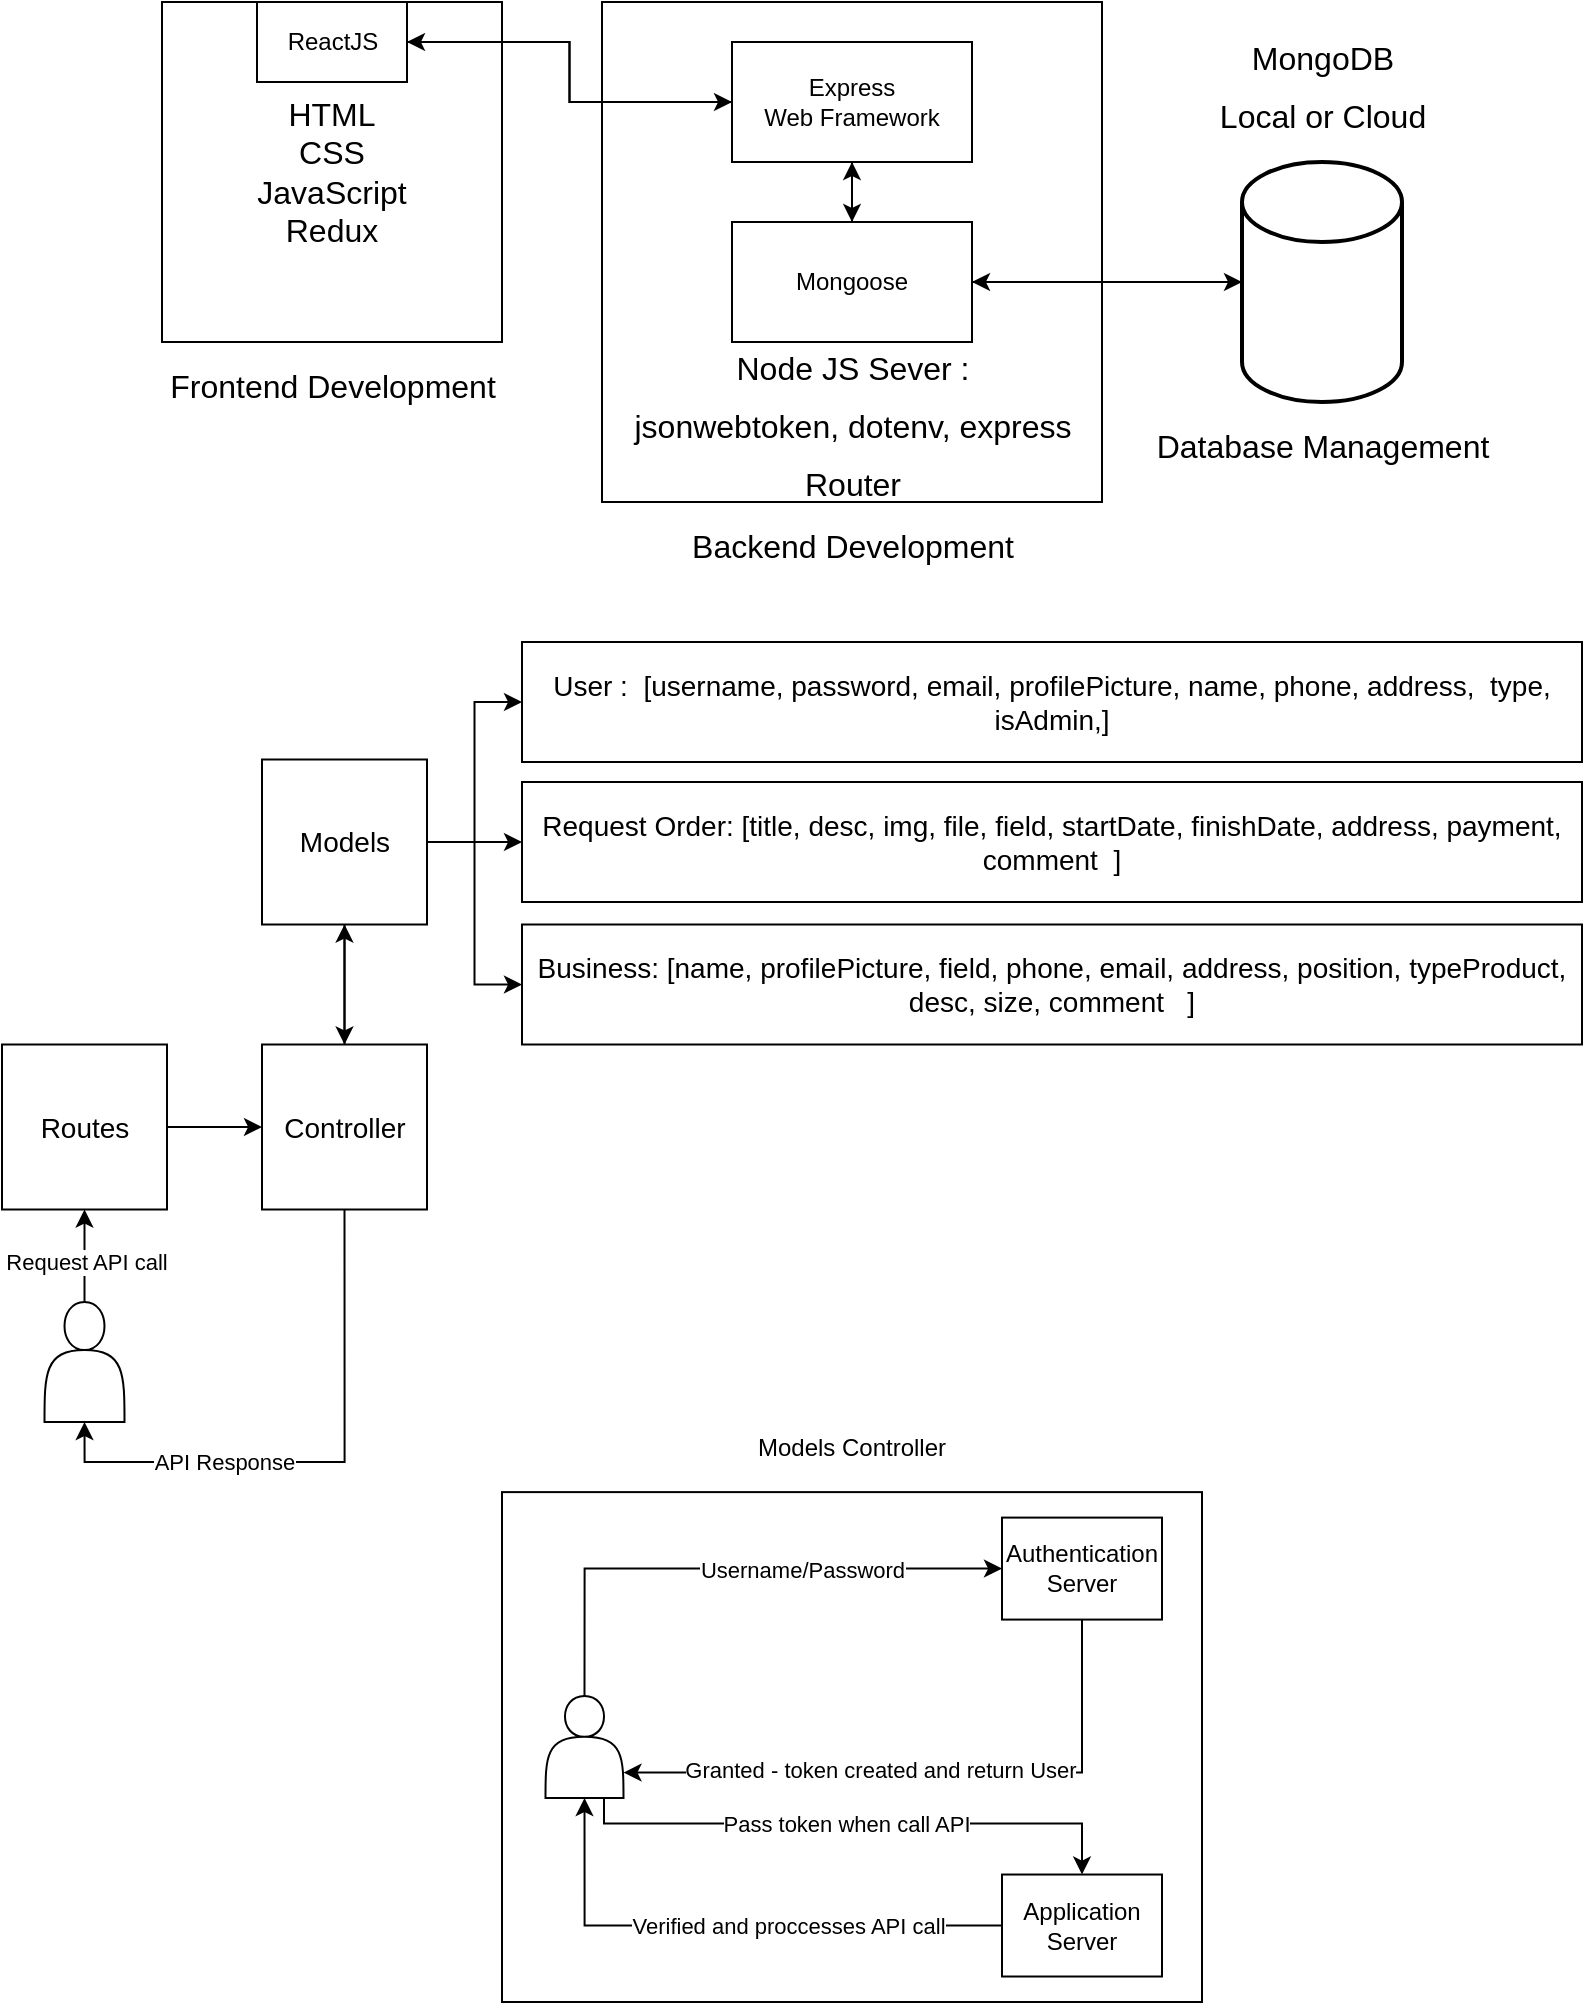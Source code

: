 <mxfile version="14.9.5" type="device"><diagram id="j7Zt99vo4Tu7sYD7BlIH" name="Page-1"><mxGraphModel dx="1106" dy="703" grid="1" gridSize="10" guides="1" tooltips="1" connect="1" arrows="1" fold="1" page="1" pageScale="1" pageWidth="850" pageHeight="1100" math="0" shadow="0"><root><mxCell id="0"/><mxCell id="1" parent="0"/><mxCell id="ttstM85XV7u5yNadiy-x-38" value="" style="group" parent="1" vertex="1" connectable="0"><mxGeometry x="280" y="740" width="350" height="290" as="geometry"/></mxCell><mxCell id="ttstM85XV7u5yNadiy-x-24" value="Models Controller" style="text;html=1;strokeColor=none;fillColor=none;align=center;verticalAlign=middle;whiteSpace=wrap;rounded=0;" parent="ttstM85XV7u5yNadiy-x-38" vertex="1"><mxGeometry x="100" width="150" height="25.49" as="geometry"/></mxCell><mxCell id="ttstM85XV7u5yNadiy-x-36" value="``" style="group" parent="ttstM85XV7u5yNadiy-x-38" vertex="1" connectable="0"><mxGeometry y="35.055" width="350" height="254.945" as="geometry"/></mxCell><mxCell id="ttstM85XV7u5yNadiy-x-16" value="" style="rounded=0;whiteSpace=wrap;html=1;align=left;" parent="ttstM85XV7u5yNadiy-x-36" vertex="1"><mxGeometry width="350" height="254.945" as="geometry"/></mxCell><mxCell id="ttstM85XV7u5yNadiy-x-20" value="" style="shape=actor;whiteSpace=wrap;html=1;align=left;" parent="ttstM85XV7u5yNadiy-x-36" vertex="1"><mxGeometry x="21.75" y="101.978" width="39" height="50.989" as="geometry"/></mxCell><mxCell id="ttstM85XV7u5yNadiy-x-29" style="edgeStyle=orthogonalEdgeStyle;rounded=0;orthogonalLoop=1;jettySize=auto;html=1;exitX=0.5;exitY=1;exitDx=0;exitDy=0;entryX=1;entryY=0.75;entryDx=0;entryDy=0;" parent="ttstM85XV7u5yNadiy-x-36" source="ttstM85XV7u5yNadiy-x-23" target="ttstM85XV7u5yNadiy-x-20" edge="1"><mxGeometry relative="1" as="geometry"/></mxCell><mxCell id="ttstM85XV7u5yNadiy-x-30" value="Granted - token created and return User" style="edgeLabel;html=1;align=center;verticalAlign=middle;resizable=0;points=[];" parent="ttstM85XV7u5yNadiy-x-29" vertex="1" connectable="0"><mxGeometry x="0.035" y="-2" relative="1" as="geometry"><mxPoint x="-20" as="offset"/></mxGeometry></mxCell><mxCell id="ttstM85XV7u5yNadiy-x-23" value="Authentication Server" style="rounded=0;whiteSpace=wrap;html=1;align=center;" parent="ttstM85XV7u5yNadiy-x-36" vertex="1"><mxGeometry x="250" y="12.747" width="80" height="50.989" as="geometry"/></mxCell><mxCell id="ttstM85XV7u5yNadiy-x-25" style="edgeStyle=orthogonalEdgeStyle;rounded=0;orthogonalLoop=1;jettySize=auto;html=1;exitX=0.5;exitY=0;exitDx=0;exitDy=0;entryX=0;entryY=0.5;entryDx=0;entryDy=0;" parent="ttstM85XV7u5yNadiy-x-36" source="ttstM85XV7u5yNadiy-x-20" target="ttstM85XV7u5yNadiy-x-23" edge="1"><mxGeometry relative="1" as="geometry"><Array as="points"><mxPoint x="41" y="38.242"/></Array></mxGeometry></mxCell><mxCell id="ttstM85XV7u5yNadiy-x-26" value="Username/Password" style="edgeLabel;html=1;align=center;verticalAlign=middle;resizable=0;points=[];" parent="ttstM85XV7u5yNadiy-x-25" vertex="1" connectable="0"><mxGeometry x="0.085" y="-2" relative="1" as="geometry"><mxPoint x="24" y="-2" as="offset"/></mxGeometry></mxCell><mxCell id="ttstM85XV7u5yNadiy-x-34" style="edgeStyle=orthogonalEdgeStyle;rounded=0;orthogonalLoop=1;jettySize=auto;html=1;exitX=0;exitY=0.5;exitDx=0;exitDy=0;entryX=0.5;entryY=1;entryDx=0;entryDy=0;" parent="ttstM85XV7u5yNadiy-x-36" source="ttstM85XV7u5yNadiy-x-27" target="ttstM85XV7u5yNadiy-x-20" edge="1"><mxGeometry relative="1" as="geometry"/></mxCell><mxCell id="ttstM85XV7u5yNadiy-x-35" value="Verified and proccesses API call" style="edgeLabel;html=1;align=center;verticalAlign=middle;resizable=0;points=[];" parent="ttstM85XV7u5yNadiy-x-34" vertex="1" connectable="0"><mxGeometry x="0.067" y="-1" relative="1" as="geometry"><mxPoint x="38" y="1" as="offset"/></mxGeometry></mxCell><mxCell id="ttstM85XV7u5yNadiy-x-27" value="Application Server" style="rounded=0;whiteSpace=wrap;html=1;align=center;" parent="ttstM85XV7u5yNadiy-x-36" vertex="1"><mxGeometry x="250" y="191.209" width="80" height="50.989" as="geometry"/></mxCell><mxCell id="ttstM85XV7u5yNadiy-x-32" style="edgeStyle=orthogonalEdgeStyle;rounded=0;orthogonalLoop=1;jettySize=auto;html=1;exitX=0.75;exitY=1;exitDx=0;exitDy=0;entryX=0.5;entryY=0;entryDx=0;entryDy=0;" parent="ttstM85XV7u5yNadiy-x-36" source="ttstM85XV7u5yNadiy-x-20" target="ttstM85XV7u5yNadiy-x-27" edge="1"><mxGeometry relative="1" as="geometry"><Array as="points"><mxPoint x="51" y="165.714"/><mxPoint x="290" y="165.714"/></Array></mxGeometry></mxCell><mxCell id="ttstM85XV7u5yNadiy-x-33" value="Pass token when call API" style="edgeLabel;html=1;align=center;verticalAlign=middle;resizable=0;points=[];" parent="ttstM85XV7u5yNadiy-x-32" vertex="1" connectable="0"><mxGeometry x="-0.039" relative="1" as="geometry"><mxPoint as="offset"/></mxGeometry></mxCell><mxCell id="ttstM85XV7u5yNadiy-x-59" value="" style="group" parent="1" vertex="1" connectable="0"><mxGeometry x="640" y="50" width="100" height="220" as="geometry"/></mxCell><mxCell id="GseFksv1ZTWdsIWp7j7p-25" value="" style="strokeWidth=2;html=1;shape=mxgraph.flowchart.database;whiteSpace=wrap;" parent="ttstM85XV7u5yNadiy-x-59" vertex="1"><mxGeometry x="10" y="60" width="80" height="120" as="geometry"/></mxCell><mxCell id="GseFksv1ZTWdsIWp7j7p-26" value="&lt;font style=&quot;font-size: 16px ; font-weight: normal&quot;&gt;MongoDB&lt;br&gt;Local or Cloud&lt;br&gt;&lt;/font&gt;" style="text;strokeColor=none;fillColor=none;html=1;fontSize=24;fontStyle=1;verticalAlign=middle;align=center;" parent="ttstM85XV7u5yNadiy-x-59" vertex="1"><mxGeometry width="100" height="40" as="geometry"/></mxCell><mxCell id="GseFksv1ZTWdsIWp7j7p-28" value="&lt;font style=&quot;font-size: 16px ; font-weight: normal&quot;&gt;Database Management&lt;br&gt;&lt;/font&gt;" style="text;strokeColor=none;fillColor=none;html=1;fontSize=24;fontStyle=1;verticalAlign=middle;align=center;" parent="ttstM85XV7u5yNadiy-x-59" vertex="1"><mxGeometry y="180" width="100" height="40" as="geometry"/></mxCell><mxCell id="ttstM85XV7u5yNadiy-x-63" value="" style="group" parent="1" vertex="1" connectable="0"><mxGeometry x="110" y="30" width="170" height="210" as="geometry"/></mxCell><mxCell id="GseFksv1ZTWdsIWp7j7p-21" value="&lt;span style=&quot;font-size: 16px ; font-weight: 400&quot;&gt;Frontend Development&lt;/span&gt;" style="text;strokeColor=none;fillColor=none;html=1;fontSize=24;fontStyle=1;verticalAlign=middle;align=center;" parent="ttstM85XV7u5yNadiy-x-63" vertex="1"><mxGeometry x="35" y="170" width="100" height="40" as="geometry"/></mxCell><mxCell id="ttstM85XV7u5yNadiy-x-54" value="" style="group" parent="ttstM85XV7u5yNadiy-x-63" vertex="1" connectable="0"><mxGeometry width="170" height="170" as="geometry"/></mxCell><mxCell id="GseFksv1ZTWdsIWp7j7p-15" value="&lt;span style=&quot;font-size: 16px&quot;&gt;HTML&lt;/span&gt;&lt;br style=&quot;font-size: 16px&quot;&gt;&lt;span style=&quot;font-size: 16px&quot;&gt;CSS&lt;/span&gt;&lt;br style=&quot;font-size: 16px&quot;&gt;&lt;span style=&quot;font-size: 16px&quot;&gt;JavaScript&lt;/span&gt;&lt;br style=&quot;font-size: 16px&quot;&gt;&lt;span style=&quot;font-size: 16px&quot;&gt;Redux&lt;/span&gt;" style="whiteSpace=wrap;html=1;aspect=fixed;" parent="ttstM85XV7u5yNadiy-x-54" vertex="1"><mxGeometry width="170" height="170" as="geometry"/></mxCell><mxCell id="GseFksv1ZTWdsIWp7j7p-16" value="ReactJS" style="rounded=0;whiteSpace=wrap;html=1;" parent="ttstM85XV7u5yNadiy-x-54" vertex="1"><mxGeometry x="47.5" width="75" height="40" as="geometry"/></mxCell><mxCell id="GseFksv1ZTWdsIWp7j7p-18" style="edgeStyle=orthogonalEdgeStyle;rounded=0;orthogonalLoop=1;jettySize=auto;html=1;exitX=0.5;exitY=1;exitDx=0;exitDy=0;" parent="ttstM85XV7u5yNadiy-x-54" source="GseFksv1ZTWdsIWp7j7p-15" target="GseFksv1ZTWdsIWp7j7p-15" edge="1"><mxGeometry relative="1" as="geometry"/></mxCell><mxCell id="ttstM85XV7u5yNadiy-x-65" value="" style="group" parent="1" vertex="1" connectable="0"><mxGeometry x="330" y="30" width="250" height="290" as="geometry"/></mxCell><mxCell id="GseFksv1ZTWdsIWp7j7p-7" value="&lt;span style=&quot;font-size: 16px ; font-weight: 400&quot;&gt;Backend Development&lt;/span&gt;" style="text;strokeColor=none;fillColor=none;html=1;fontSize=24;fontStyle=1;verticalAlign=middle;align=center;" parent="ttstM85XV7u5yNadiy-x-65" vertex="1"><mxGeometry x="75" y="250" width="100" height="40" as="geometry"/></mxCell><mxCell id="ttstM85XV7u5yNadiy-x-56" value="" style="group" parent="ttstM85XV7u5yNadiy-x-65" vertex="1" connectable="0"><mxGeometry width="250" height="250" as="geometry"/></mxCell><mxCell id="GseFksv1ZTWdsIWp7j7p-1" value="" style="whiteSpace=wrap;html=1;aspect=fixed;" parent="ttstM85XV7u5yNadiy-x-56" vertex="1"><mxGeometry width="250" height="250" as="geometry"/></mxCell><mxCell id="ttstM85XV7u5yNadiy-x-70" style="edgeStyle=orthogonalEdgeStyle;rounded=0;orthogonalLoop=1;jettySize=auto;html=1;exitX=0.5;exitY=1;exitDx=0;exitDy=0;entryX=0.5;entryY=0;entryDx=0;entryDy=0;" parent="ttstM85XV7u5yNadiy-x-56" source="GseFksv1ZTWdsIWp7j7p-2" target="GseFksv1ZTWdsIWp7j7p-3" edge="1"><mxGeometry relative="1" as="geometry"/></mxCell><mxCell id="GseFksv1ZTWdsIWp7j7p-2" value="Express&lt;br&gt;Web Framework" style="rounded=0;whiteSpace=wrap;html=1;" parent="ttstM85XV7u5yNadiy-x-56" vertex="1"><mxGeometry x="65" y="20" width="120" height="60" as="geometry"/></mxCell><mxCell id="ttstM85XV7u5yNadiy-x-71" style="edgeStyle=orthogonalEdgeStyle;rounded=0;orthogonalLoop=1;jettySize=auto;html=1;exitX=0.5;exitY=0;exitDx=0;exitDy=0;entryX=0.5;entryY=1;entryDx=0;entryDy=0;" parent="ttstM85XV7u5yNadiy-x-56" source="GseFksv1ZTWdsIWp7j7p-3" target="GseFksv1ZTWdsIWp7j7p-2" edge="1"><mxGeometry relative="1" as="geometry"/></mxCell><mxCell id="GseFksv1ZTWdsIWp7j7p-3" value="Mongoose" style="rounded=0;whiteSpace=wrap;html=1;" parent="ttstM85XV7u5yNadiy-x-56" vertex="1"><mxGeometry x="65" y="110" width="120" height="60" as="geometry"/></mxCell><mxCell id="GseFksv1ZTWdsIWp7j7p-4" style="edgeStyle=orthogonalEdgeStyle;rounded=0;orthogonalLoop=1;jettySize=auto;html=1;exitX=0.5;exitY=1;exitDx=0;exitDy=0;" parent="ttstM85XV7u5yNadiy-x-56" source="GseFksv1ZTWdsIWp7j7p-1" target="GseFksv1ZTWdsIWp7j7p-1" edge="1"><mxGeometry relative="1" as="geometry"/></mxCell><mxCell id="GseFksv1ZTWdsIWp7j7p-5" value="&lt;font style=&quot;font-size: 16px ; font-weight: normal&quot;&gt;Node JS Sever :&lt;br&gt;jsonwebtoken, dotenv, express&lt;br&gt;Router&lt;br&gt;&lt;/font&gt;" style="text;strokeColor=none;fillColor=none;html=1;fontSize=24;fontStyle=1;verticalAlign=middle;align=center;" parent="ttstM85XV7u5yNadiy-x-56" vertex="1"><mxGeometry x="75" y="190" width="100" height="40" as="geometry"/></mxCell><mxCell id="ttstM85XV7u5yNadiy-x-66" style="edgeStyle=orthogonalEdgeStyle;rounded=0;orthogonalLoop=1;jettySize=auto;html=1;exitX=1;exitY=0.5;exitDx=0;exitDy=0;entryX=0;entryY=0.5;entryDx=0;entryDy=0;" parent="1" source="GseFksv1ZTWdsIWp7j7p-16" target="GseFksv1ZTWdsIWp7j7p-2" edge="1"><mxGeometry relative="1" as="geometry"/></mxCell><mxCell id="ttstM85XV7u5yNadiy-x-67" style="edgeStyle=orthogonalEdgeStyle;rounded=0;orthogonalLoop=1;jettySize=auto;html=1;exitX=0;exitY=0.5;exitDx=0;exitDy=0;entryX=1;entryY=0.5;entryDx=0;entryDy=0;" parent="1" source="GseFksv1ZTWdsIWp7j7p-2" target="GseFksv1ZTWdsIWp7j7p-16" edge="1"><mxGeometry relative="1" as="geometry"/></mxCell><mxCell id="ttstM85XV7u5yNadiy-x-68" style="edgeStyle=orthogonalEdgeStyle;rounded=0;orthogonalLoop=1;jettySize=auto;html=1;exitX=1;exitY=0.5;exitDx=0;exitDy=0;entryX=0;entryY=0.5;entryDx=0;entryDy=0;entryPerimeter=0;" parent="1" source="GseFksv1ZTWdsIWp7j7p-3" target="GseFksv1ZTWdsIWp7j7p-25" edge="1"><mxGeometry relative="1" as="geometry"/></mxCell><mxCell id="ttstM85XV7u5yNadiy-x-69" style="edgeStyle=orthogonalEdgeStyle;rounded=0;orthogonalLoop=1;jettySize=auto;html=1;exitX=0;exitY=0.5;exitDx=0;exitDy=0;exitPerimeter=0;entryX=1;entryY=0.5;entryDx=0;entryDy=0;" parent="1" source="GseFksv1ZTWdsIWp7j7p-25" target="GseFksv1ZTWdsIWp7j7p-3" edge="1"><mxGeometry relative="1" as="geometry"/></mxCell><mxCell id="ttstM85XV7u5yNadiy-x-89" value="" style="group" parent="1" vertex="1" connectable="0"><mxGeometry x="30" y="350" width="790" height="390" as="geometry"/></mxCell><mxCell id="ttstM85XV7u5yNadiy-x-1" value="&lt;font style=&quot;font-size: 14px&quot;&gt;Models&lt;br&gt;&lt;/font&gt;" style="whiteSpace=wrap;html=1;aspect=fixed;" parent="ttstM85XV7u5yNadiy-x-89" vertex="1"><mxGeometry x="130" y="58.75" width="82.5" height="82.5" as="geometry"/></mxCell><mxCell id="ttstM85XV7u5yNadiy-x-8" value="&lt;font style=&quot;font-size: 14px&quot;&gt;Routes&lt;br&gt;&lt;/font&gt;" style="whiteSpace=wrap;html=1;aspect=fixed;" parent="ttstM85XV7u5yNadiy-x-89" vertex="1"><mxGeometry y="201.25" width="82.5" height="82.5" as="geometry"/></mxCell><mxCell id="ttstM85XV7u5yNadiy-x-73" value="" style="group" parent="ttstM85XV7u5yNadiy-x-89" vertex="1" connectable="0"><mxGeometry x="260" width="530" height="201.25" as="geometry"/></mxCell><mxCell id="ttstM85XV7u5yNadiy-x-4" value="&lt;span style=&quot;font-size: 14px&quot;&gt;User :&amp;nbsp; [username, password, email, profilePicture, name, phone, address,&amp;nbsp;&amp;nbsp;&lt;/span&gt;&lt;span style=&quot;font-size: 14px&quot;&gt;type, isAdmin,]&lt;/span&gt;" style="rounded=0;whiteSpace=wrap;html=1;align=center;" parent="ttstM85XV7u5yNadiy-x-73" vertex="1"><mxGeometry width="530" height="60" as="geometry"/></mxCell><mxCell id="ttstM85XV7u5yNadiy-x-6" value="&lt;span style=&quot;font-size: 14px&quot;&gt;Request Order: [title, desc, img, file, field, startDate, finishDate, address, payment, comment&amp;nbsp; ]&lt;/span&gt;" style="rounded=0;whiteSpace=wrap;html=1;align=center;" parent="ttstM85XV7u5yNadiy-x-73" vertex="1"><mxGeometry y="70" width="530" height="60" as="geometry"/></mxCell><mxCell id="ttstM85XV7u5yNadiy-x-7" value="&lt;span style=&quot;font-size: 14px&quot;&gt;Business: [name, profilePicture, field, phone, email, address, position, typeProduct, desc, size, comment&amp;nbsp; &amp;nbsp;]&lt;/span&gt;" style="rounded=0;whiteSpace=wrap;html=1;align=center;" parent="ttstM85XV7u5yNadiy-x-73" vertex="1"><mxGeometry y="141.25" width="530" height="60" as="geometry"/></mxCell><mxCell id="ttstM85XV7u5yNadiy-x-74" style="edgeStyle=orthogonalEdgeStyle;rounded=0;orthogonalLoop=1;jettySize=auto;html=1;exitX=1;exitY=0.5;exitDx=0;exitDy=0;entryX=0;entryY=0.5;entryDx=0;entryDy=0;" parent="ttstM85XV7u5yNadiy-x-89" source="ttstM85XV7u5yNadiy-x-1" target="ttstM85XV7u5yNadiy-x-4" edge="1"><mxGeometry relative="1" as="geometry"/></mxCell><mxCell id="ttstM85XV7u5yNadiy-x-75" style="edgeStyle=orthogonalEdgeStyle;rounded=0;orthogonalLoop=1;jettySize=auto;html=1;exitX=1;exitY=0.5;exitDx=0;exitDy=0;entryX=0;entryY=0.5;entryDx=0;entryDy=0;" parent="ttstM85XV7u5yNadiy-x-89" source="ttstM85XV7u5yNadiy-x-1" target="ttstM85XV7u5yNadiy-x-6" edge="1"><mxGeometry relative="1" as="geometry"/></mxCell><mxCell id="ttstM85XV7u5yNadiy-x-76" style="edgeStyle=orthogonalEdgeStyle;rounded=0;orthogonalLoop=1;jettySize=auto;html=1;exitX=1;exitY=0.5;exitDx=0;exitDy=0;entryX=0;entryY=0.5;entryDx=0;entryDy=0;" parent="ttstM85XV7u5yNadiy-x-89" source="ttstM85XV7u5yNadiy-x-1" target="ttstM85XV7u5yNadiy-x-7" edge="1"><mxGeometry relative="1" as="geometry"/></mxCell><mxCell id="ttstM85XV7u5yNadiy-x-80" style="edgeStyle=orthogonalEdgeStyle;rounded=0;orthogonalLoop=1;jettySize=auto;html=1;exitX=0.5;exitY=0;exitDx=0;exitDy=0;entryX=0.5;entryY=1;entryDx=0;entryDy=0;" parent="ttstM85XV7u5yNadiy-x-89" source="ttstM85XV7u5yNadiy-x-77" target="ttstM85XV7u5yNadiy-x-1" edge="1"><mxGeometry relative="1" as="geometry"/></mxCell><mxCell id="ttstM85XV7u5yNadiy-x-77" value="&lt;font style=&quot;font-size: 14px&quot;&gt;Controller&lt;br&gt;&lt;/font&gt;" style="whiteSpace=wrap;html=1;aspect=fixed;" parent="ttstM85XV7u5yNadiy-x-89" vertex="1"><mxGeometry x="130" y="201.25" width="82.5" height="82.5" as="geometry"/></mxCell><mxCell id="ttstM85XV7u5yNadiy-x-81" style="edgeStyle=orthogonalEdgeStyle;rounded=0;orthogonalLoop=1;jettySize=auto;html=1;exitX=0.5;exitY=1;exitDx=0;exitDy=0;entryX=0.5;entryY=0;entryDx=0;entryDy=0;" parent="ttstM85XV7u5yNadiy-x-89" source="ttstM85XV7u5yNadiy-x-1" target="ttstM85XV7u5yNadiy-x-77" edge="1"><mxGeometry relative="1" as="geometry"/></mxCell><mxCell id="ttstM85XV7u5yNadiy-x-86" style="edgeStyle=orthogonalEdgeStyle;rounded=0;orthogonalLoop=1;jettySize=auto;html=1;exitX=1;exitY=0.5;exitDx=0;exitDy=0;entryX=0;entryY=0.5;entryDx=0;entryDy=0;" parent="ttstM85XV7u5yNadiy-x-89" source="ttstM85XV7u5yNadiy-x-8" target="ttstM85XV7u5yNadiy-x-77" edge="1"><mxGeometry relative="1" as="geometry"/></mxCell><mxCell id="ttstM85XV7u5yNadiy-x-87" style="edgeStyle=orthogonalEdgeStyle;rounded=0;orthogonalLoop=1;jettySize=auto;html=1;exitX=0.5;exitY=0;exitDx=0;exitDy=0;entryX=0.5;entryY=1;entryDx=0;entryDy=0;" parent="ttstM85XV7u5yNadiy-x-89" source="ttstM85XV7u5yNadiy-x-82" target="ttstM85XV7u5yNadiy-x-8" edge="1"><mxGeometry relative="1" as="geometry"/></mxCell><mxCell id="ttstM85XV7u5yNadiy-x-88" value="Request API call" style="edgeLabel;html=1;align=center;verticalAlign=middle;resizable=0;points=[];" parent="ttstM85XV7u5yNadiy-x-87" vertex="1" connectable="0"><mxGeometry x="-0.573" y="1" relative="1" as="geometry"><mxPoint x="1" y="-10" as="offset"/></mxGeometry></mxCell><mxCell id="ttstM85XV7u5yNadiy-x-82" value="" style="shape=actor;whiteSpace=wrap;html=1;align=center;" parent="ttstM85XV7u5yNadiy-x-89" vertex="1"><mxGeometry x="21.25" y="330" width="40" height="60" as="geometry"/></mxCell><mxCell id="ttstM85XV7u5yNadiy-x-84" style="edgeStyle=orthogonalEdgeStyle;rounded=0;orthogonalLoop=1;jettySize=auto;html=1;exitX=0.5;exitY=1;exitDx=0;exitDy=0;entryX=0.5;entryY=1;entryDx=0;entryDy=0;" parent="ttstM85XV7u5yNadiy-x-89" source="ttstM85XV7u5yNadiy-x-77" target="ttstM85XV7u5yNadiy-x-82" edge="1"><mxGeometry relative="1" as="geometry"/></mxCell><mxCell id="ttstM85XV7u5yNadiy-x-85" value="API Response" style="edgeLabel;html=1;align=center;verticalAlign=middle;resizable=0;points=[];" parent="ttstM85XV7u5yNadiy-x-84" vertex="1" connectable="0"><mxGeometry x="0.017" relative="1" as="geometry"><mxPoint x="-46" as="offset"/></mxGeometry></mxCell></root></mxGraphModel></diagram></mxfile>